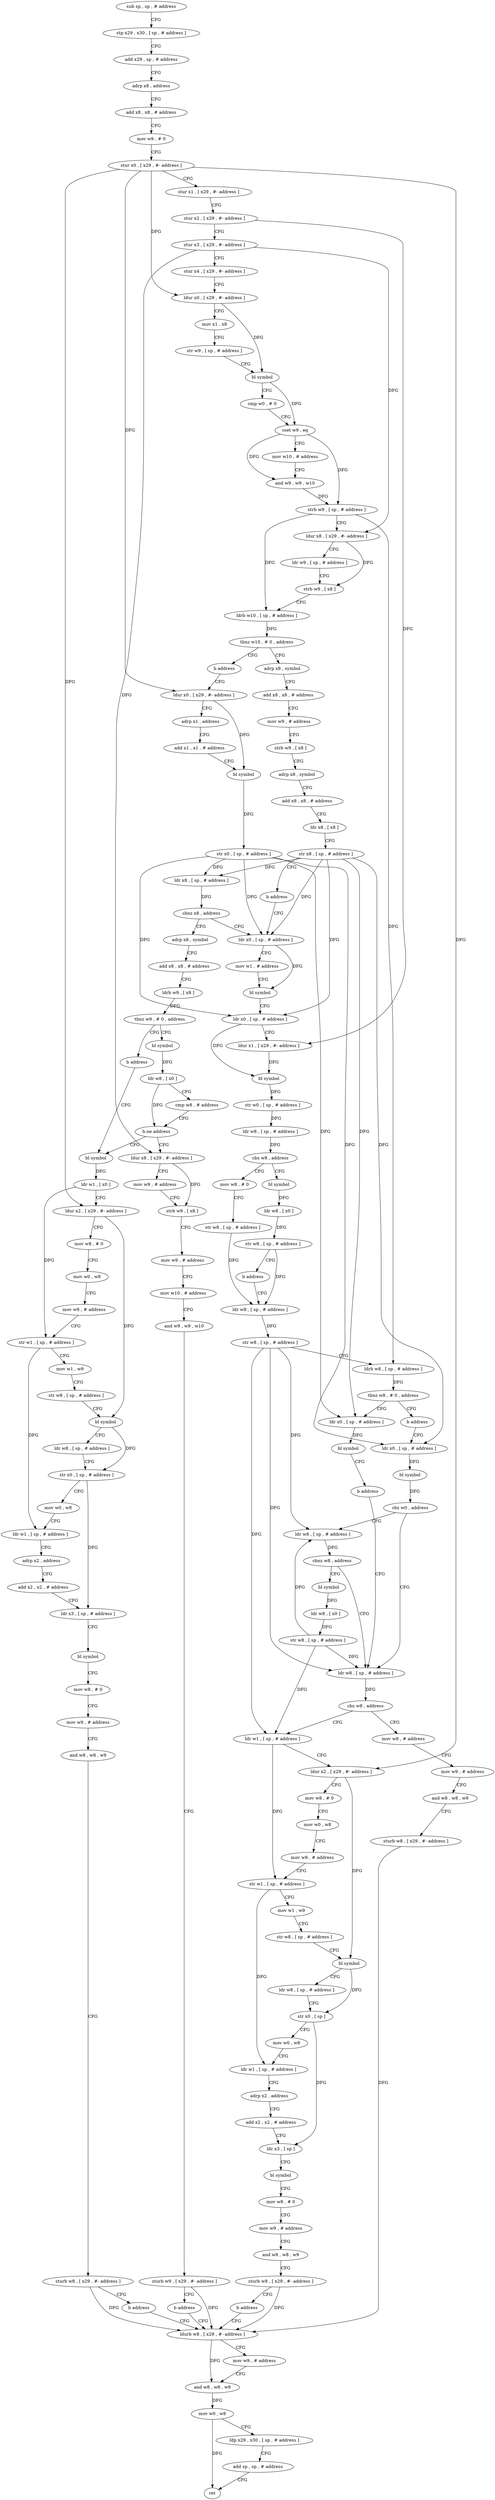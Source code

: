 digraph "func" {
"4206064" [label = "sub sp , sp , # address" ]
"4206068" [label = "stp x29 , x30 , [ sp , # address ]" ]
"4206072" [label = "add x29 , sp , # address" ]
"4206076" [label = "adrp x8 , address" ]
"4206080" [label = "add x8 , x8 , # address" ]
"4206084" [label = "mov w9 , # 0" ]
"4206088" [label = "stur x0 , [ x29 , #- address ]" ]
"4206092" [label = "stur x1 , [ x29 , #- address ]" ]
"4206096" [label = "stur x2 , [ x29 , #- address ]" ]
"4206100" [label = "stur x3 , [ x29 , #- address ]" ]
"4206104" [label = "stur x4 , [ x29 , #- address ]" ]
"4206108" [label = "ldur x0 , [ x29 , #- address ]" ]
"4206112" [label = "mov x1 , x8" ]
"4206116" [label = "str w9 , [ sp , # address ]" ]
"4206120" [label = "bl symbol" ]
"4206124" [label = "cmp w0 , # 0" ]
"4206128" [label = "cset w9 , eq" ]
"4206132" [label = "mov w10 , # address" ]
"4206136" [label = "and w9 , w9 , w10" ]
"4206140" [label = "strb w9 , [ sp , # address ]" ]
"4206144" [label = "ldur x8 , [ x29 , #- address ]" ]
"4206148" [label = "ldr w9 , [ sp , # address ]" ]
"4206152" [label = "strb w9 , [ x8 ]" ]
"4206156" [label = "ldrb w10 , [ sp , # address ]" ]
"4206160" [label = "tbnz w10 , # 0 , address" ]
"4206168" [label = "adrp x8 , symbol" ]
"4206164" [label = "b address" ]
"4206172" [label = "add x8 , x8 , # address" ]
"4206176" [label = "mov w9 , # address" ]
"4206180" [label = "strb w9 , [ x8 ]" ]
"4206184" [label = "adrp x8 , symbol" ]
"4206188" [label = "add x8 , x8 , # address" ]
"4206192" [label = "ldr x8 , [ x8 ]" ]
"4206196" [label = "str x8 , [ sp , # address ]" ]
"4206200" [label = "b address" ]
"4206392" [label = "ldr x0 , [ sp , # address ]" ]
"4206204" [label = "ldur x0 , [ x29 , #- address ]" ]
"4206396" [label = "mov w1 , # address" ]
"4206400" [label = "bl symbol" ]
"4206404" [label = "ldr x0 , [ sp , # address ]" ]
"4206408" [label = "ldur x1 , [ x29 , #- address ]" ]
"4206412" [label = "bl symbol" ]
"4206416" [label = "str w0 , [ sp , # address ]" ]
"4206420" [label = "ldr w8 , [ sp , # address ]" ]
"4206424" [label = "cbz w8 , address" ]
"4206444" [label = "mov w8 , # 0" ]
"4206428" [label = "bl symbol" ]
"4206208" [label = "adrp x1 , address" ]
"4206212" [label = "add x1 , x1 , # address" ]
"4206216" [label = "bl symbol" ]
"4206220" [label = "str x0 , [ sp , # address ]" ]
"4206224" [label = "ldr x8 , [ sp , # address ]" ]
"4206228" [label = "cbnz x8 , address" ]
"4206232" [label = "adrp x8 , symbol" ]
"4206448" [label = "str w8 , [ sp , # address ]" ]
"4206452" [label = "ldr w8 , [ sp , # address ]" ]
"4206432" [label = "ldr w8 , [ x0 ]" ]
"4206436" [label = "str w8 , [ sp , # address ]" ]
"4206440" [label = "b address" ]
"4206236" [label = "add x8 , x8 , # address" ]
"4206240" [label = "ldrb w9 , [ x8 ]" ]
"4206244" [label = "tbnz w9 , # 0 , address" ]
"4206252" [label = "bl symbol" ]
"4206248" [label = "b address" ]
"4206472" [label = "ldr x0 , [ sp , # address ]" ]
"4206476" [label = "bl symbol" ]
"4206480" [label = "b address" ]
"4206516" [label = "ldr w8 , [ sp , # address ]" ]
"4206468" [label = "b address" ]
"4206484" [label = "ldr x0 , [ sp , # address ]" ]
"4206456" [label = "str w8 , [ sp , # address ]" ]
"4206460" [label = "ldrb w8 , [ sp , # address ]" ]
"4206464" [label = "tbnz w8 , # 0 , address" ]
"4206256" [label = "ldr w8 , [ x0 ]" ]
"4206260" [label = "cmp w8 , # address" ]
"4206264" [label = "b.ne address" ]
"4206300" [label = "bl symbol" ]
"4206268" [label = "ldur x8 , [ x29 , #- address ]" ]
"4206520" [label = "cbz w8 , address" ]
"4206612" [label = "mov w8 , # address" ]
"4206524" [label = "ldr w1 , [ sp , # address ]" ]
"4206488" [label = "bl symbol" ]
"4206492" [label = "cbz w0 , address" ]
"4206496" [label = "ldr w8 , [ sp , # address ]" ]
"4206304" [label = "ldr w1 , [ x0 ]" ]
"4206308" [label = "ldur x2 , [ x29 , #- address ]" ]
"4206312" [label = "mov w8 , # 0" ]
"4206316" [label = "mov w0 , w8" ]
"4206320" [label = "mov w9 , # address" ]
"4206324" [label = "str w1 , [ sp , # address ]" ]
"4206328" [label = "mov w1 , w9" ]
"4206332" [label = "str w8 , [ sp , # address ]" ]
"4206336" [label = "bl symbol" ]
"4206340" [label = "ldr w8 , [ sp , # address ]" ]
"4206344" [label = "str x0 , [ sp , # address ]" ]
"4206348" [label = "mov w0 , w8" ]
"4206352" [label = "ldr w1 , [ sp , # address ]" ]
"4206356" [label = "adrp x2 , address" ]
"4206360" [label = "add x2 , x2 , # address" ]
"4206364" [label = "ldr x3 , [ sp , # address ]" ]
"4206368" [label = "bl symbol" ]
"4206372" [label = "mov w8 , # 0" ]
"4206376" [label = "mov w9 , # address" ]
"4206380" [label = "and w8 , w8 , w9" ]
"4206384" [label = "sturb w8 , [ x29 , #- address ]" ]
"4206388" [label = "b address" ]
"4206628" [label = "ldurb w8 , [ x29 , #- address ]" ]
"4206272" [label = "mov w9 , # address" ]
"4206276" [label = "strb w9 , [ x8 ]" ]
"4206280" [label = "mov w9 , # address" ]
"4206284" [label = "mov w10 , # address" ]
"4206288" [label = "and w9 , w9 , w10" ]
"4206292" [label = "sturb w9 , [ x29 , #- address ]" ]
"4206296" [label = "b address" ]
"4206616" [label = "mov w9 , # address" ]
"4206620" [label = "and w8 , w8 , w9" ]
"4206624" [label = "sturb w8 , [ x29 , #- address ]" ]
"4206528" [label = "ldur x2 , [ x29 , #- address ]" ]
"4206532" [label = "mov w8 , # 0" ]
"4206536" [label = "mov w0 , w8" ]
"4206540" [label = "mov w9 , # address" ]
"4206544" [label = "str w1 , [ sp , # address ]" ]
"4206548" [label = "mov w1 , w9" ]
"4206552" [label = "str w8 , [ sp , # address ]" ]
"4206556" [label = "bl symbol" ]
"4206560" [label = "ldr w8 , [ sp , # address ]" ]
"4206564" [label = "str x0 , [ sp ]" ]
"4206568" [label = "mov w0 , w8" ]
"4206572" [label = "ldr w1 , [ sp , # address ]" ]
"4206576" [label = "adrp x2 , address" ]
"4206580" [label = "add x2 , x2 , # address" ]
"4206584" [label = "ldr x3 , [ sp ]" ]
"4206588" [label = "bl symbol" ]
"4206592" [label = "mov w8 , # 0" ]
"4206596" [label = "mov w9 , # address" ]
"4206600" [label = "and w8 , w8 , w9" ]
"4206604" [label = "sturb w8 , [ x29 , #- address ]" ]
"4206608" [label = "b address" ]
"4206500" [label = "cbnz w8 , address" ]
"4206504" [label = "bl symbol" ]
"4206632" [label = "mov w9 , # address" ]
"4206636" [label = "and w8 , w8 , w9" ]
"4206640" [label = "mov w0 , w8" ]
"4206644" [label = "ldp x29 , x30 , [ sp , # address ]" ]
"4206648" [label = "add sp , sp , # address" ]
"4206652" [label = "ret" ]
"4206508" [label = "ldr w8 , [ x0 ]" ]
"4206512" [label = "str w8 , [ sp , # address ]" ]
"4206064" -> "4206068" [ label = "CFG" ]
"4206068" -> "4206072" [ label = "CFG" ]
"4206072" -> "4206076" [ label = "CFG" ]
"4206076" -> "4206080" [ label = "CFG" ]
"4206080" -> "4206084" [ label = "CFG" ]
"4206084" -> "4206088" [ label = "CFG" ]
"4206088" -> "4206092" [ label = "CFG" ]
"4206088" -> "4206108" [ label = "DFG" ]
"4206088" -> "4206204" [ label = "DFG" ]
"4206088" -> "4206308" [ label = "DFG" ]
"4206088" -> "4206528" [ label = "DFG" ]
"4206092" -> "4206096" [ label = "CFG" ]
"4206096" -> "4206100" [ label = "CFG" ]
"4206096" -> "4206408" [ label = "DFG" ]
"4206100" -> "4206104" [ label = "CFG" ]
"4206100" -> "4206144" [ label = "DFG" ]
"4206100" -> "4206268" [ label = "DFG" ]
"4206104" -> "4206108" [ label = "CFG" ]
"4206108" -> "4206112" [ label = "CFG" ]
"4206108" -> "4206120" [ label = "DFG" ]
"4206112" -> "4206116" [ label = "CFG" ]
"4206116" -> "4206120" [ label = "CFG" ]
"4206120" -> "4206124" [ label = "CFG" ]
"4206120" -> "4206128" [ label = "DFG" ]
"4206124" -> "4206128" [ label = "CFG" ]
"4206128" -> "4206132" [ label = "CFG" ]
"4206128" -> "4206136" [ label = "DFG" ]
"4206128" -> "4206140" [ label = "DFG" ]
"4206132" -> "4206136" [ label = "CFG" ]
"4206136" -> "4206140" [ label = "DFG" ]
"4206140" -> "4206144" [ label = "CFG" ]
"4206140" -> "4206156" [ label = "DFG" ]
"4206140" -> "4206460" [ label = "DFG" ]
"4206144" -> "4206148" [ label = "CFG" ]
"4206144" -> "4206152" [ label = "DFG" ]
"4206148" -> "4206152" [ label = "CFG" ]
"4206152" -> "4206156" [ label = "CFG" ]
"4206156" -> "4206160" [ label = "DFG" ]
"4206160" -> "4206168" [ label = "CFG" ]
"4206160" -> "4206164" [ label = "CFG" ]
"4206168" -> "4206172" [ label = "CFG" ]
"4206164" -> "4206204" [ label = "CFG" ]
"4206172" -> "4206176" [ label = "CFG" ]
"4206176" -> "4206180" [ label = "CFG" ]
"4206180" -> "4206184" [ label = "CFG" ]
"4206184" -> "4206188" [ label = "CFG" ]
"4206188" -> "4206192" [ label = "CFG" ]
"4206192" -> "4206196" [ label = "CFG" ]
"4206196" -> "4206200" [ label = "CFG" ]
"4206196" -> "4206392" [ label = "DFG" ]
"4206196" -> "4206404" [ label = "DFG" ]
"4206196" -> "4206224" [ label = "DFG" ]
"4206196" -> "4206472" [ label = "DFG" ]
"4206196" -> "4206484" [ label = "DFG" ]
"4206200" -> "4206392" [ label = "CFG" ]
"4206392" -> "4206396" [ label = "CFG" ]
"4206392" -> "4206400" [ label = "DFG" ]
"4206204" -> "4206208" [ label = "CFG" ]
"4206204" -> "4206216" [ label = "DFG" ]
"4206396" -> "4206400" [ label = "CFG" ]
"4206400" -> "4206404" [ label = "CFG" ]
"4206404" -> "4206408" [ label = "CFG" ]
"4206404" -> "4206412" [ label = "DFG" ]
"4206408" -> "4206412" [ label = "DFG" ]
"4206412" -> "4206416" [ label = "DFG" ]
"4206416" -> "4206420" [ label = "DFG" ]
"4206420" -> "4206424" [ label = "DFG" ]
"4206424" -> "4206444" [ label = "CFG" ]
"4206424" -> "4206428" [ label = "CFG" ]
"4206444" -> "4206448" [ label = "CFG" ]
"4206428" -> "4206432" [ label = "DFG" ]
"4206208" -> "4206212" [ label = "CFG" ]
"4206212" -> "4206216" [ label = "CFG" ]
"4206216" -> "4206220" [ label = "DFG" ]
"4206220" -> "4206224" [ label = "DFG" ]
"4206220" -> "4206392" [ label = "DFG" ]
"4206220" -> "4206404" [ label = "DFG" ]
"4206220" -> "4206472" [ label = "DFG" ]
"4206220" -> "4206484" [ label = "DFG" ]
"4206224" -> "4206228" [ label = "DFG" ]
"4206228" -> "4206392" [ label = "CFG" ]
"4206228" -> "4206232" [ label = "CFG" ]
"4206232" -> "4206236" [ label = "CFG" ]
"4206448" -> "4206452" [ label = "DFG" ]
"4206452" -> "4206456" [ label = "DFG" ]
"4206432" -> "4206436" [ label = "DFG" ]
"4206436" -> "4206440" [ label = "CFG" ]
"4206436" -> "4206452" [ label = "DFG" ]
"4206440" -> "4206452" [ label = "CFG" ]
"4206236" -> "4206240" [ label = "CFG" ]
"4206240" -> "4206244" [ label = "DFG" ]
"4206244" -> "4206252" [ label = "CFG" ]
"4206244" -> "4206248" [ label = "CFG" ]
"4206252" -> "4206256" [ label = "DFG" ]
"4206248" -> "4206300" [ label = "CFG" ]
"4206472" -> "4206476" [ label = "DFG" ]
"4206476" -> "4206480" [ label = "CFG" ]
"4206480" -> "4206516" [ label = "CFG" ]
"4206516" -> "4206520" [ label = "DFG" ]
"4206468" -> "4206484" [ label = "CFG" ]
"4206484" -> "4206488" [ label = "DFG" ]
"4206456" -> "4206460" [ label = "CFG" ]
"4206456" -> "4206516" [ label = "DFG" ]
"4206456" -> "4206524" [ label = "DFG" ]
"4206456" -> "4206496" [ label = "DFG" ]
"4206460" -> "4206464" [ label = "DFG" ]
"4206464" -> "4206472" [ label = "CFG" ]
"4206464" -> "4206468" [ label = "CFG" ]
"4206256" -> "4206260" [ label = "CFG" ]
"4206256" -> "4206264" [ label = "DFG" ]
"4206260" -> "4206264" [ label = "CFG" ]
"4206264" -> "4206300" [ label = "CFG" ]
"4206264" -> "4206268" [ label = "CFG" ]
"4206300" -> "4206304" [ label = "DFG" ]
"4206268" -> "4206272" [ label = "CFG" ]
"4206268" -> "4206276" [ label = "DFG" ]
"4206520" -> "4206612" [ label = "CFG" ]
"4206520" -> "4206524" [ label = "CFG" ]
"4206612" -> "4206616" [ label = "CFG" ]
"4206524" -> "4206528" [ label = "CFG" ]
"4206524" -> "4206544" [ label = "DFG" ]
"4206488" -> "4206492" [ label = "DFG" ]
"4206492" -> "4206516" [ label = "CFG" ]
"4206492" -> "4206496" [ label = "CFG" ]
"4206496" -> "4206500" [ label = "DFG" ]
"4206304" -> "4206308" [ label = "CFG" ]
"4206304" -> "4206324" [ label = "DFG" ]
"4206308" -> "4206312" [ label = "CFG" ]
"4206308" -> "4206336" [ label = "DFG" ]
"4206312" -> "4206316" [ label = "CFG" ]
"4206316" -> "4206320" [ label = "CFG" ]
"4206320" -> "4206324" [ label = "CFG" ]
"4206324" -> "4206328" [ label = "CFG" ]
"4206324" -> "4206352" [ label = "DFG" ]
"4206328" -> "4206332" [ label = "CFG" ]
"4206332" -> "4206336" [ label = "CFG" ]
"4206336" -> "4206340" [ label = "CFG" ]
"4206336" -> "4206344" [ label = "DFG" ]
"4206340" -> "4206344" [ label = "CFG" ]
"4206344" -> "4206348" [ label = "CFG" ]
"4206344" -> "4206364" [ label = "DFG" ]
"4206348" -> "4206352" [ label = "CFG" ]
"4206352" -> "4206356" [ label = "CFG" ]
"4206356" -> "4206360" [ label = "CFG" ]
"4206360" -> "4206364" [ label = "CFG" ]
"4206364" -> "4206368" [ label = "CFG" ]
"4206368" -> "4206372" [ label = "CFG" ]
"4206372" -> "4206376" [ label = "CFG" ]
"4206376" -> "4206380" [ label = "CFG" ]
"4206380" -> "4206384" [ label = "CFG" ]
"4206384" -> "4206388" [ label = "CFG" ]
"4206384" -> "4206628" [ label = "DFG" ]
"4206388" -> "4206628" [ label = "CFG" ]
"4206628" -> "4206632" [ label = "CFG" ]
"4206628" -> "4206636" [ label = "DFG" ]
"4206272" -> "4206276" [ label = "CFG" ]
"4206276" -> "4206280" [ label = "CFG" ]
"4206280" -> "4206284" [ label = "CFG" ]
"4206284" -> "4206288" [ label = "CFG" ]
"4206288" -> "4206292" [ label = "CFG" ]
"4206292" -> "4206296" [ label = "CFG" ]
"4206292" -> "4206628" [ label = "DFG" ]
"4206296" -> "4206628" [ label = "CFG" ]
"4206616" -> "4206620" [ label = "CFG" ]
"4206620" -> "4206624" [ label = "CFG" ]
"4206624" -> "4206628" [ label = "DFG" ]
"4206528" -> "4206532" [ label = "CFG" ]
"4206528" -> "4206556" [ label = "DFG" ]
"4206532" -> "4206536" [ label = "CFG" ]
"4206536" -> "4206540" [ label = "CFG" ]
"4206540" -> "4206544" [ label = "CFG" ]
"4206544" -> "4206548" [ label = "CFG" ]
"4206544" -> "4206572" [ label = "DFG" ]
"4206548" -> "4206552" [ label = "CFG" ]
"4206552" -> "4206556" [ label = "CFG" ]
"4206556" -> "4206560" [ label = "CFG" ]
"4206556" -> "4206564" [ label = "DFG" ]
"4206560" -> "4206564" [ label = "CFG" ]
"4206564" -> "4206568" [ label = "CFG" ]
"4206564" -> "4206584" [ label = "DFG" ]
"4206568" -> "4206572" [ label = "CFG" ]
"4206572" -> "4206576" [ label = "CFG" ]
"4206576" -> "4206580" [ label = "CFG" ]
"4206580" -> "4206584" [ label = "CFG" ]
"4206584" -> "4206588" [ label = "CFG" ]
"4206588" -> "4206592" [ label = "CFG" ]
"4206592" -> "4206596" [ label = "CFG" ]
"4206596" -> "4206600" [ label = "CFG" ]
"4206600" -> "4206604" [ label = "CFG" ]
"4206604" -> "4206608" [ label = "CFG" ]
"4206604" -> "4206628" [ label = "DFG" ]
"4206608" -> "4206628" [ label = "CFG" ]
"4206500" -> "4206516" [ label = "CFG" ]
"4206500" -> "4206504" [ label = "CFG" ]
"4206504" -> "4206508" [ label = "DFG" ]
"4206632" -> "4206636" [ label = "CFG" ]
"4206636" -> "4206640" [ label = "DFG" ]
"4206640" -> "4206644" [ label = "CFG" ]
"4206640" -> "4206652" [ label = "DFG" ]
"4206644" -> "4206648" [ label = "CFG" ]
"4206648" -> "4206652" [ label = "CFG" ]
"4206508" -> "4206512" [ label = "DFG" ]
"4206512" -> "4206516" [ label = "DFG" ]
"4206512" -> "4206524" [ label = "DFG" ]
"4206512" -> "4206496" [ label = "DFG" ]
}
